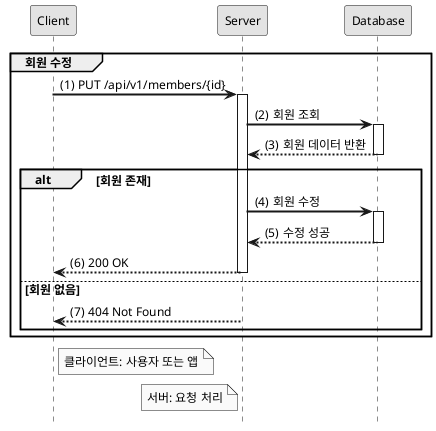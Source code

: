 @startuml
hide footbox
autoactivate on
skinparam monochrome true
skinparam shadowing false
skinparam defaultFontSize 12
skinparam defaultFontName Arial
skinparam sequenceArrowThickness 2

participant "Client" as C
participant "Server" as S
participant "Database" as DB

group 회원 수정
    autonumber 1 "(0)"
    C -> S: PUT /api/v1/members/{id}
    S -> DB: 회원 조회
    DB --> S: 회원 데이터 반환
    alt 회원 존재
        S -> DB: 회원 수정
        DB --> S: 수정 성공
        S --> C: 200 OK
    else 회원 없음
        S --> C: 404 Not Found
    end
end

note right of C: 클라이언트: 사용자 또는 앱
note left of S: 서버: 요청 처리
@enduml